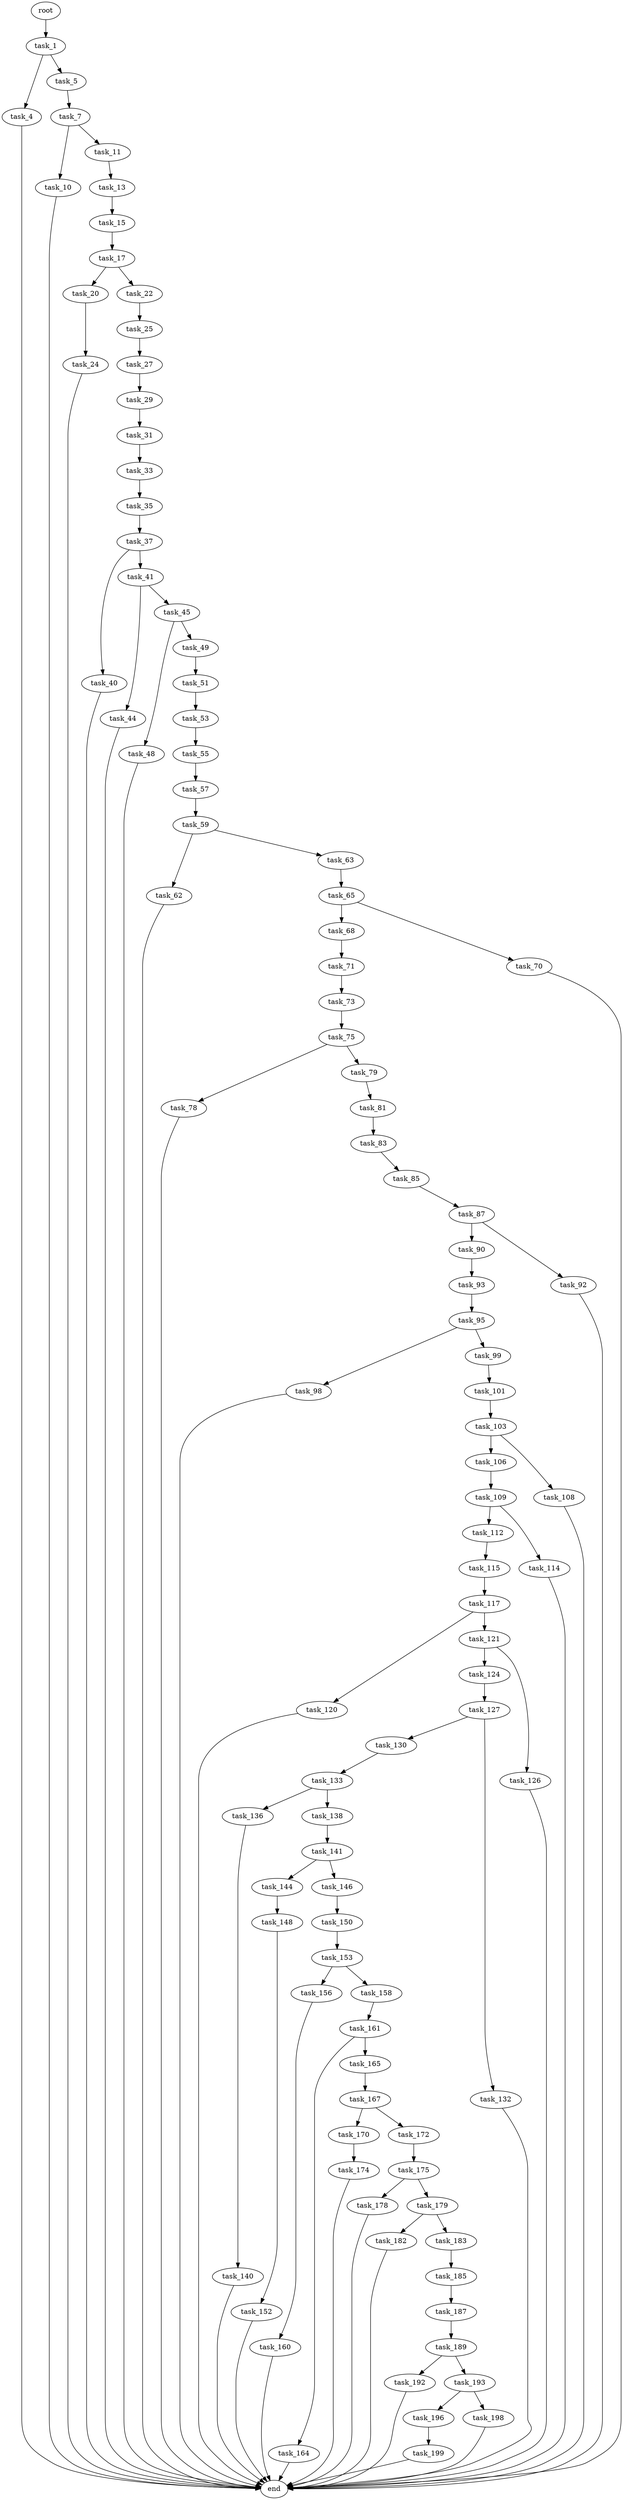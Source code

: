 digraph G {
  root [size="0.000000"];
  task_1 [size="19308358040.000000"];
  task_4 [size="68719476736.000000"];
  task_5 [size="134217728000.000000"];
  task_7 [size="134217728000.000000"];
  task_10 [size="368293445632.000000"];
  task_11 [size="782757789696.000000"];
  task_13 [size="6084265417.000000"];
  task_15 [size="549755813888.000000"];
  task_17 [size="1320741955676.000000"];
  task_20 [size="595207296781.000000"];
  task_22 [size="119126806679.000000"];
  task_24 [size="1073741824000.000000"];
  task_25 [size="749995944478.000000"];
  task_27 [size="793869688883.000000"];
  task_29 [size="3906208664.000000"];
  task_31 [size="889011564769.000000"];
  task_33 [size="3589346628.000000"];
  task_35 [size="782757789696.000000"];
  task_37 [size="9385764430.000000"];
  task_40 [size="12154398789.000000"];
  task_41 [size="53633569811.000000"];
  task_44 [size="782757789696.000000"];
  task_45 [size="134217728000.000000"];
  task_48 [size="911215945270.000000"];
  task_49 [size="8589934592.000000"];
  task_51 [size="24255571057.000000"];
  task_53 [size="3781328585.000000"];
  task_55 [size="39723185774.000000"];
  task_57 [size="15991382692.000000"];
  task_59 [size="68719476736.000000"];
  task_62 [size="1041886999053.000000"];
  task_63 [size="2516353560.000000"];
  task_65 [size="285928770732.000000"];
  task_68 [size="73545988289.000000"];
  task_70 [size="68719476736.000000"];
  task_71 [size="20666055720.000000"];
  task_73 [size="569135746946.000000"];
  task_75 [size="28228778407.000000"];
  task_78 [size="187974565243.000000"];
  task_79 [size="109663678811.000000"];
  task_81 [size="782757789696.000000"];
  task_83 [size="72572420141.000000"];
  task_85 [size="38880838070.000000"];
  task_87 [size="168371074020.000000"];
  task_90 [size="368293445632.000000"];
  task_92 [size="1073741824000.000000"];
  task_93 [size="549755813888.000000"];
  task_95 [size="2562437206.000000"];
  task_98 [size="748411427208.000000"];
  task_99 [size="75209189577.000000"];
  task_101 [size="549755813888.000000"];
  task_103 [size="4970092662.000000"];
  task_106 [size="15822410726.000000"];
  task_108 [size="13927084567.000000"];
  task_109 [size="628079771.000000"];
  task_112 [size="400695422940.000000"];
  task_114 [size="24385174965.000000"];
  task_115 [size="831031487625.000000"];
  task_117 [size="46303707638.000000"];
  task_120 [size="372853091782.000000"];
  task_121 [size="231928233984.000000"];
  task_124 [size="10126020056.000000"];
  task_126 [size="134217728000.000000"];
  task_127 [size="305362323445.000000"];
  task_130 [size="122664572743.000000"];
  task_132 [size="1192453911478.000000"];
  task_133 [size="13109964402.000000"];
  task_136 [size="30953799599.000000"];
  task_138 [size="15378478415.000000"];
  task_140 [size="1429197408.000000"];
  task_141 [size="9231520810.000000"];
  task_144 [size="1452381311.000000"];
  task_146 [size="197159065778.000000"];
  task_148 [size="368293445632.000000"];
  task_150 [size="49637053685.000000"];
  task_152 [size="691873054.000000"];
  task_153 [size="7636225109.000000"];
  task_156 [size="575953663746.000000"];
  task_158 [size="10358963433.000000"];
  task_160 [size="92307246850.000000"];
  task_161 [size="782757789696.000000"];
  task_164 [size="1073741824000.000000"];
  task_165 [size="782757789696.000000"];
  task_167 [size="782757789696.000000"];
  task_170 [size="68719476736.000000"];
  task_172 [size="108324442167.000000"];
  task_174 [size="38809522211.000000"];
  task_175 [size="1022866336702.000000"];
  task_178 [size="26042919436.000000"];
  task_179 [size="368293445632.000000"];
  task_182 [size="530420193472.000000"];
  task_183 [size="242077255536.000000"];
  task_185 [size="7806886936.000000"];
  task_187 [size="68719476736.000000"];
  task_189 [size="16672482462.000000"];
  task_192 [size="550731764241.000000"];
  task_193 [size="29935174593.000000"];
  task_196 [size="231928233984.000000"];
  task_198 [size="3082611343.000000"];
  task_199 [size="231928233984.000000"];
  end [size="0.000000"];

  root -> task_1 [size="1.000000"];
  task_1 -> task_4 [size="75497472.000000"];
  task_1 -> task_5 [size="75497472.000000"];
  task_4 -> end [size="1.000000"];
  task_5 -> task_7 [size="209715200.000000"];
  task_7 -> task_10 [size="209715200.000000"];
  task_7 -> task_11 [size="209715200.000000"];
  task_10 -> end [size="1.000000"];
  task_11 -> task_13 [size="679477248.000000"];
  task_13 -> task_15 [size="411041792.000000"];
  task_15 -> task_17 [size="536870912.000000"];
  task_17 -> task_20 [size="838860800.000000"];
  task_17 -> task_22 [size="838860800.000000"];
  task_20 -> task_24 [size="536870912.000000"];
  task_22 -> task_25 [size="134217728.000000"];
  task_24 -> end [size="1.000000"];
  task_25 -> task_27 [size="536870912.000000"];
  task_27 -> task_29 [size="838860800.000000"];
  task_29 -> task_31 [size="134217728.000000"];
  task_31 -> task_33 [size="536870912.000000"];
  task_33 -> task_35 [size="75497472.000000"];
  task_35 -> task_37 [size="679477248.000000"];
  task_37 -> task_40 [size="838860800.000000"];
  task_37 -> task_41 [size="838860800.000000"];
  task_40 -> end [size="1.000000"];
  task_41 -> task_44 [size="838860800.000000"];
  task_41 -> task_45 [size="838860800.000000"];
  task_44 -> end [size="1.000000"];
  task_45 -> task_48 [size="209715200.000000"];
  task_45 -> task_49 [size="209715200.000000"];
  task_48 -> end [size="1.000000"];
  task_49 -> task_51 [size="33554432.000000"];
  task_51 -> task_53 [size="536870912.000000"];
  task_53 -> task_55 [size="209715200.000000"];
  task_55 -> task_57 [size="838860800.000000"];
  task_57 -> task_59 [size="411041792.000000"];
  task_59 -> task_62 [size="134217728.000000"];
  task_59 -> task_63 [size="134217728.000000"];
  task_62 -> end [size="1.000000"];
  task_63 -> task_65 [size="75497472.000000"];
  task_65 -> task_68 [size="301989888.000000"];
  task_65 -> task_70 [size="301989888.000000"];
  task_68 -> task_71 [size="134217728.000000"];
  task_70 -> end [size="1.000000"];
  task_71 -> task_73 [size="33554432.000000"];
  task_73 -> task_75 [size="411041792.000000"];
  task_75 -> task_78 [size="679477248.000000"];
  task_75 -> task_79 [size="679477248.000000"];
  task_78 -> end [size="1.000000"];
  task_79 -> task_81 [size="209715200.000000"];
  task_81 -> task_83 [size="679477248.000000"];
  task_83 -> task_85 [size="134217728.000000"];
  task_85 -> task_87 [size="75497472.000000"];
  task_87 -> task_90 [size="134217728.000000"];
  task_87 -> task_92 [size="134217728.000000"];
  task_90 -> task_93 [size="411041792.000000"];
  task_92 -> end [size="1.000000"];
  task_93 -> task_95 [size="536870912.000000"];
  task_95 -> task_98 [size="134217728.000000"];
  task_95 -> task_99 [size="134217728.000000"];
  task_98 -> end [size="1.000000"];
  task_99 -> task_101 [size="75497472.000000"];
  task_101 -> task_103 [size="536870912.000000"];
  task_103 -> task_106 [size="411041792.000000"];
  task_103 -> task_108 [size="411041792.000000"];
  task_106 -> task_109 [size="411041792.000000"];
  task_108 -> end [size="1.000000"];
  task_109 -> task_112 [size="33554432.000000"];
  task_109 -> task_114 [size="33554432.000000"];
  task_112 -> task_115 [size="301989888.000000"];
  task_114 -> end [size="1.000000"];
  task_115 -> task_117 [size="536870912.000000"];
  task_117 -> task_120 [size="134217728.000000"];
  task_117 -> task_121 [size="134217728.000000"];
  task_120 -> end [size="1.000000"];
  task_121 -> task_124 [size="301989888.000000"];
  task_121 -> task_126 [size="301989888.000000"];
  task_124 -> task_127 [size="301989888.000000"];
  task_126 -> end [size="1.000000"];
  task_127 -> task_130 [size="301989888.000000"];
  task_127 -> task_132 [size="301989888.000000"];
  task_130 -> task_133 [size="134217728.000000"];
  task_132 -> end [size="1.000000"];
  task_133 -> task_136 [size="411041792.000000"];
  task_133 -> task_138 [size="411041792.000000"];
  task_136 -> task_140 [size="838860800.000000"];
  task_138 -> task_141 [size="536870912.000000"];
  task_140 -> end [size="1.000000"];
  task_141 -> task_144 [size="679477248.000000"];
  task_141 -> task_146 [size="679477248.000000"];
  task_144 -> task_148 [size="75497472.000000"];
  task_146 -> task_150 [size="301989888.000000"];
  task_148 -> task_152 [size="411041792.000000"];
  task_150 -> task_153 [size="838860800.000000"];
  task_152 -> end [size="1.000000"];
  task_153 -> task_156 [size="536870912.000000"];
  task_153 -> task_158 [size="536870912.000000"];
  task_156 -> task_160 [size="679477248.000000"];
  task_158 -> task_161 [size="411041792.000000"];
  task_160 -> end [size="1.000000"];
  task_161 -> task_164 [size="679477248.000000"];
  task_161 -> task_165 [size="679477248.000000"];
  task_164 -> end [size="1.000000"];
  task_165 -> task_167 [size="679477248.000000"];
  task_167 -> task_170 [size="679477248.000000"];
  task_167 -> task_172 [size="679477248.000000"];
  task_170 -> task_174 [size="134217728.000000"];
  task_172 -> task_175 [size="75497472.000000"];
  task_174 -> end [size="1.000000"];
  task_175 -> task_178 [size="838860800.000000"];
  task_175 -> task_179 [size="838860800.000000"];
  task_178 -> end [size="1.000000"];
  task_179 -> task_182 [size="411041792.000000"];
  task_179 -> task_183 [size="411041792.000000"];
  task_182 -> end [size="1.000000"];
  task_183 -> task_185 [size="209715200.000000"];
  task_185 -> task_187 [size="679477248.000000"];
  task_187 -> task_189 [size="134217728.000000"];
  task_189 -> task_192 [size="33554432.000000"];
  task_189 -> task_193 [size="33554432.000000"];
  task_192 -> end [size="1.000000"];
  task_193 -> task_196 [size="75497472.000000"];
  task_193 -> task_198 [size="75497472.000000"];
  task_196 -> task_199 [size="301989888.000000"];
  task_198 -> end [size="1.000000"];
  task_199 -> end [size="1.000000"];
}
